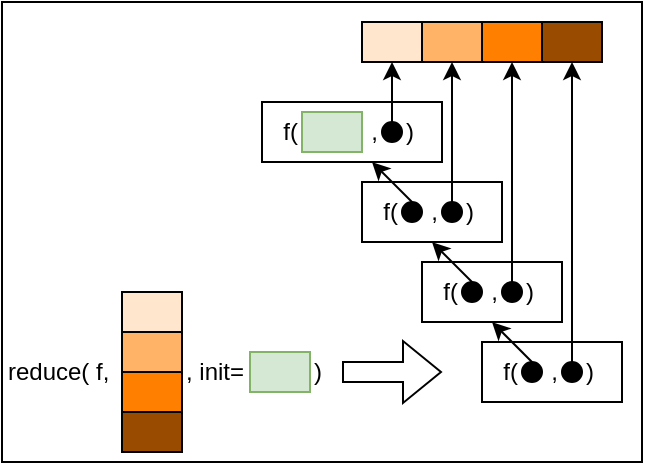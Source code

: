 <mxfile version="22.1.2" type="device">
  <diagram name="Page-1" id="yDm_fk6TP922wjxOswY0">
    <mxGraphModel dx="441" dy="258" grid="1" gridSize="10" guides="1" tooltips="1" connect="1" arrows="1" fold="1" page="1" pageScale="1" pageWidth="850" pageHeight="1100" math="0" shadow="0">
      <root>
        <mxCell id="0" />
        <mxCell id="1" parent="0" />
        <mxCell id="ql5bJYzX-HCdSsMvNmTN-38" value="" style="rounded=0;whiteSpace=wrap;html=1;" parent="1" vertex="1">
          <mxGeometry x="80" y="70" width="320" height="230" as="geometry" />
        </mxCell>
        <mxCell id="ql5bJYzX-HCdSsMvNmTN-1" value="reduce( f,&amp;nbsp;" style="text;html=1;strokeColor=none;fillColor=none;align=center;verticalAlign=middle;whiteSpace=wrap;rounded=0;" parent="1" vertex="1">
          <mxGeometry x="80" y="240" width="60" height="30" as="geometry" />
        </mxCell>
        <mxCell id="ql5bJYzX-HCdSsMvNmTN-2" value="" style="rounded=0;whiteSpace=wrap;html=1;fillColor=#FFE6CC;" parent="1" vertex="1">
          <mxGeometry x="140" y="215" width="30" height="20" as="geometry" />
        </mxCell>
        <mxCell id="ql5bJYzX-HCdSsMvNmTN-3" value="" style="rounded=0;whiteSpace=wrap;html=1;fillColor=#FFB366;" parent="1" vertex="1">
          <mxGeometry x="140" y="235" width="30" height="20" as="geometry" />
        </mxCell>
        <mxCell id="ql5bJYzX-HCdSsMvNmTN-4" value="" style="rounded=0;whiteSpace=wrap;html=1;fillColor=#FF8000;" parent="1" vertex="1">
          <mxGeometry x="140" y="255" width="30" height="20" as="geometry" />
        </mxCell>
        <mxCell id="ql5bJYzX-HCdSsMvNmTN-5" value="" style="rounded=0;whiteSpace=wrap;html=1;fillColor=#994C00;" parent="1" vertex="1">
          <mxGeometry x="140" y="275" width="30" height="20" as="geometry" />
        </mxCell>
        <mxCell id="ql5bJYzX-HCdSsMvNmTN-11" value=", init=" style="text;html=1;strokeColor=none;fillColor=none;align=left;verticalAlign=middle;whiteSpace=wrap;rounded=0;" parent="1" vertex="1">
          <mxGeometry x="170" y="240" width="40" height="30" as="geometry" />
        </mxCell>
        <mxCell id="ql5bJYzX-HCdSsMvNmTN-17" value="" style="shape=flexArrow;endArrow=classic;html=1;rounded=0;exitX=0;exitY=0.5;exitDx=0;exitDy=0;" parent="1" edge="1">
          <mxGeometry width="50" height="50" relative="1" as="geometry">
            <mxPoint x="250" y="255" as="sourcePoint" />
            <mxPoint x="300" y="255" as="targetPoint" />
          </mxGeometry>
        </mxCell>
        <mxCell id="XHEWMW57QD9j2ssA7Cfp-1" value="" style="rounded=0;whiteSpace=wrap;html=1;" parent="1" vertex="1">
          <mxGeometry x="320" y="240" width="70" height="30" as="geometry" />
        </mxCell>
        <mxCell id="iHAdFADEI-j3grCGUu_P-1" style="rounded=0;orthogonalLoop=1;jettySize=auto;html=1;exitX=0.5;exitY=0;exitDx=0;exitDy=0;entryX=0.5;entryY=1;entryDx=0;entryDy=0;" edge="1" parent="1" source="XHEWMW57QD9j2ssA7Cfp-2" target="XHEWMW57QD9j2ssA7Cfp-11">
          <mxGeometry relative="1" as="geometry" />
        </mxCell>
        <mxCell id="XHEWMW57QD9j2ssA7Cfp-2" value="" style="ellipse;whiteSpace=wrap;html=1;aspect=fixed;fillColor=#000000;" parent="1" vertex="1">
          <mxGeometry x="340" y="250" width="10" height="10" as="geometry" />
        </mxCell>
        <mxCell id="XHEWMW57QD9j2ssA7Cfp-3" value="f(" style="text;html=1;strokeColor=none;fillColor=none;align=right;verticalAlign=middle;whiteSpace=wrap;rounded=0;" parent="1" vertex="1">
          <mxGeometry x="330" y="240" width="10" height="30" as="geometry" />
        </mxCell>
        <mxCell id="XHEWMW57QD9j2ssA7Cfp-27" style="edgeStyle=orthogonalEdgeStyle;rounded=0;orthogonalLoop=1;jettySize=auto;html=1;exitX=0.5;exitY=0;exitDx=0;exitDy=0;entryX=0.5;entryY=1;entryDx=0;entryDy=0;" parent="1" source="XHEWMW57QD9j2ssA7Cfp-4" target="XHEWMW57QD9j2ssA7Cfp-22" edge="1">
          <mxGeometry relative="1" as="geometry" />
        </mxCell>
        <mxCell id="XHEWMW57QD9j2ssA7Cfp-4" value="" style="ellipse;whiteSpace=wrap;html=1;aspect=fixed;fillColor=#000000;" parent="1" vertex="1">
          <mxGeometry x="360" y="250" width="10" height="10" as="geometry" />
        </mxCell>
        <mxCell id="XHEWMW57QD9j2ssA7Cfp-5" value="," style="text;html=1;strokeColor=none;fillColor=none;align=right;verticalAlign=middle;whiteSpace=wrap;rounded=0;" parent="1" vertex="1">
          <mxGeometry x="350" y="240" width="10" height="30" as="geometry" />
        </mxCell>
        <mxCell id="XHEWMW57QD9j2ssA7Cfp-6" value=")" style="text;html=1;strokeColor=none;fillColor=none;align=left;verticalAlign=middle;whiteSpace=wrap;rounded=0;" parent="1" vertex="1">
          <mxGeometry x="370" y="240" width="10" height="30" as="geometry" />
        </mxCell>
        <mxCell id="XHEWMW57QD9j2ssA7Cfp-7" value="" style="rounded=0;whiteSpace=wrap;html=1;" parent="1" vertex="1">
          <mxGeometry x="290" y="200" width="70" height="30" as="geometry" />
        </mxCell>
        <mxCell id="XHEWMW57QD9j2ssA7Cfp-26" style="rounded=0;orthogonalLoop=1;jettySize=auto;html=1;exitX=0.5;exitY=0;exitDx=0;exitDy=0;entryX=0.5;entryY=1;entryDx=0;entryDy=0;" parent="1" source="XHEWMW57QD9j2ssA7Cfp-8" target="XHEWMW57QD9j2ssA7Cfp-17" edge="1">
          <mxGeometry relative="1" as="geometry" />
        </mxCell>
        <mxCell id="XHEWMW57QD9j2ssA7Cfp-8" value="" style="ellipse;whiteSpace=wrap;html=1;aspect=fixed;fillColor=#000000;" parent="1" vertex="1">
          <mxGeometry x="310" y="210" width="10" height="10" as="geometry" />
        </mxCell>
        <mxCell id="XHEWMW57QD9j2ssA7Cfp-9" value="f(" style="text;html=1;strokeColor=none;fillColor=none;align=right;verticalAlign=middle;whiteSpace=wrap;rounded=0;" parent="1" vertex="1">
          <mxGeometry x="300" y="200" width="10" height="30" as="geometry" />
        </mxCell>
        <mxCell id="XHEWMW57QD9j2ssA7Cfp-25" style="edgeStyle=orthogonalEdgeStyle;rounded=0;orthogonalLoop=1;jettySize=auto;html=1;exitX=0.5;exitY=0;exitDx=0;exitDy=0;entryX=0.5;entryY=1;entryDx=0;entryDy=0;" parent="1" source="XHEWMW57QD9j2ssA7Cfp-10" target="XHEWMW57QD9j2ssA7Cfp-21" edge="1">
          <mxGeometry relative="1" as="geometry" />
        </mxCell>
        <mxCell id="XHEWMW57QD9j2ssA7Cfp-10" value="" style="ellipse;whiteSpace=wrap;html=1;aspect=fixed;fillColor=#000000;" parent="1" vertex="1">
          <mxGeometry x="330" y="210" width="10" height="10" as="geometry" />
        </mxCell>
        <mxCell id="XHEWMW57QD9j2ssA7Cfp-11" value="," style="text;html=1;strokeColor=none;fillColor=none;align=right;verticalAlign=middle;whiteSpace=wrap;rounded=0;" parent="1" vertex="1">
          <mxGeometry x="320" y="200" width="10" height="30" as="geometry" />
        </mxCell>
        <mxCell id="XHEWMW57QD9j2ssA7Cfp-12" value=")" style="text;html=1;strokeColor=none;fillColor=none;align=left;verticalAlign=middle;whiteSpace=wrap;rounded=0;" parent="1" vertex="1">
          <mxGeometry x="340" y="200" width="10" height="30" as="geometry" />
        </mxCell>
        <mxCell id="XHEWMW57QD9j2ssA7Cfp-13" value="" style="rounded=0;whiteSpace=wrap;html=1;" parent="1" vertex="1">
          <mxGeometry x="260" y="160" width="70" height="30" as="geometry" />
        </mxCell>
        <mxCell id="XHEWMW57QD9j2ssA7Cfp-23" style="rounded=0;orthogonalLoop=1;jettySize=auto;html=1;exitX=0.5;exitY=0;exitDx=0;exitDy=0;entryX=0.5;entryY=1;entryDx=0;entryDy=0;" parent="1" source="XHEWMW57QD9j2ssA7Cfp-14" target="iHAdFADEI-j3grCGUu_P-9" edge="1">
          <mxGeometry relative="1" as="geometry" />
        </mxCell>
        <mxCell id="XHEWMW57QD9j2ssA7Cfp-14" value="" style="ellipse;whiteSpace=wrap;html=1;aspect=fixed;fillColor=#000000;" parent="1" vertex="1">
          <mxGeometry x="280" y="170" width="10" height="10" as="geometry" />
        </mxCell>
        <mxCell id="XHEWMW57QD9j2ssA7Cfp-15" value="f(" style="text;html=1;strokeColor=none;fillColor=none;align=right;verticalAlign=middle;whiteSpace=wrap;rounded=0;" parent="1" vertex="1">
          <mxGeometry x="270" y="160" width="10" height="30" as="geometry" />
        </mxCell>
        <mxCell id="XHEWMW57QD9j2ssA7Cfp-24" style="rounded=0;orthogonalLoop=1;jettySize=auto;html=1;exitX=0.5;exitY=0;exitDx=0;exitDy=0;entryX=0.5;entryY=1;entryDx=0;entryDy=0;" parent="1" source="XHEWMW57QD9j2ssA7Cfp-16" target="XHEWMW57QD9j2ssA7Cfp-20" edge="1">
          <mxGeometry relative="1" as="geometry" />
        </mxCell>
        <mxCell id="XHEWMW57QD9j2ssA7Cfp-16" value="" style="ellipse;whiteSpace=wrap;html=1;aspect=fixed;fillColor=#000000;" parent="1" vertex="1">
          <mxGeometry x="300" y="170" width="10" height="10" as="geometry" />
        </mxCell>
        <mxCell id="XHEWMW57QD9j2ssA7Cfp-17" value="," style="text;html=1;strokeColor=none;fillColor=none;align=right;verticalAlign=middle;whiteSpace=wrap;rounded=0;" parent="1" vertex="1">
          <mxGeometry x="290" y="160" width="10" height="30" as="geometry" />
        </mxCell>
        <mxCell id="XHEWMW57QD9j2ssA7Cfp-18" value=")" style="text;html=1;strokeColor=none;fillColor=none;align=left;verticalAlign=middle;whiteSpace=wrap;rounded=0;" parent="1" vertex="1">
          <mxGeometry x="310" y="160" width="10" height="30" as="geometry" />
        </mxCell>
        <mxCell id="XHEWMW57QD9j2ssA7Cfp-19" value="" style="rounded=0;whiteSpace=wrap;html=1;fillColor=#FFE6CC;" parent="1" vertex="1">
          <mxGeometry x="260" y="80" width="30" height="20" as="geometry" />
        </mxCell>
        <mxCell id="XHEWMW57QD9j2ssA7Cfp-20" value="" style="rounded=0;whiteSpace=wrap;html=1;fillColor=#FFB366;" parent="1" vertex="1">
          <mxGeometry x="290" y="80" width="30" height="20" as="geometry" />
        </mxCell>
        <mxCell id="XHEWMW57QD9j2ssA7Cfp-21" value="" style="rounded=0;whiteSpace=wrap;html=1;fillColor=#FF8000;" parent="1" vertex="1">
          <mxGeometry x="320" y="80" width="30" height="20" as="geometry" />
        </mxCell>
        <mxCell id="XHEWMW57QD9j2ssA7Cfp-22" value="" style="rounded=0;whiteSpace=wrap;html=1;fillColor=#994C00;" parent="1" vertex="1">
          <mxGeometry x="350" y="80" width="30" height="20" as="geometry" />
        </mxCell>
        <mxCell id="iHAdFADEI-j3grCGUu_P-2" value="" style="rounded=0;whiteSpace=wrap;html=1;fillColor=#d5e8d4;strokeColor=#82b366;" vertex="1" parent="1">
          <mxGeometry x="204" y="245" width="30" height="20" as="geometry" />
        </mxCell>
        <mxCell id="iHAdFADEI-j3grCGUu_P-3" value=")" style="text;html=1;strokeColor=none;fillColor=none;align=left;verticalAlign=middle;whiteSpace=wrap;rounded=0;" vertex="1" parent="1">
          <mxGeometry x="234" y="240" width="10" height="30" as="geometry" />
        </mxCell>
        <mxCell id="iHAdFADEI-j3grCGUu_P-5" value="" style="rounded=0;whiteSpace=wrap;html=1;" vertex="1" parent="1">
          <mxGeometry x="210" y="120" width="90" height="30" as="geometry" />
        </mxCell>
        <mxCell id="iHAdFADEI-j3grCGUu_P-7" value="f(" style="text;html=1;strokeColor=none;fillColor=none;align=right;verticalAlign=middle;whiteSpace=wrap;rounded=0;" vertex="1" parent="1">
          <mxGeometry x="220" y="120" width="10" height="30" as="geometry" />
        </mxCell>
        <mxCell id="iHAdFADEI-j3grCGUu_P-11" style="edgeStyle=orthogonalEdgeStyle;rounded=0;orthogonalLoop=1;jettySize=auto;html=1;exitX=0.5;exitY=0;exitDx=0;exitDy=0;" edge="1" parent="1" source="iHAdFADEI-j3grCGUu_P-8" target="XHEWMW57QD9j2ssA7Cfp-19">
          <mxGeometry relative="1" as="geometry" />
        </mxCell>
        <mxCell id="iHAdFADEI-j3grCGUu_P-8" value="" style="ellipse;whiteSpace=wrap;html=1;aspect=fixed;fillColor=#000000;" vertex="1" parent="1">
          <mxGeometry x="270" y="130" width="10" height="10" as="geometry" />
        </mxCell>
        <mxCell id="iHAdFADEI-j3grCGUu_P-9" value="," style="text;html=1;strokeColor=none;fillColor=none;align=right;verticalAlign=middle;whiteSpace=wrap;rounded=0;" vertex="1" parent="1">
          <mxGeometry x="260" y="120" width="10" height="30" as="geometry" />
        </mxCell>
        <mxCell id="iHAdFADEI-j3grCGUu_P-10" value=")" style="text;html=1;strokeColor=none;fillColor=none;align=left;verticalAlign=middle;whiteSpace=wrap;rounded=0;" vertex="1" parent="1">
          <mxGeometry x="280" y="120" width="10" height="30" as="geometry" />
        </mxCell>
        <mxCell id="iHAdFADEI-j3grCGUu_P-12" value="" style="rounded=0;whiteSpace=wrap;html=1;fillColor=#d5e8d4;strokeColor=#82b366;" vertex="1" parent="1">
          <mxGeometry x="230" y="125" width="30" height="20" as="geometry" />
        </mxCell>
      </root>
    </mxGraphModel>
  </diagram>
</mxfile>
